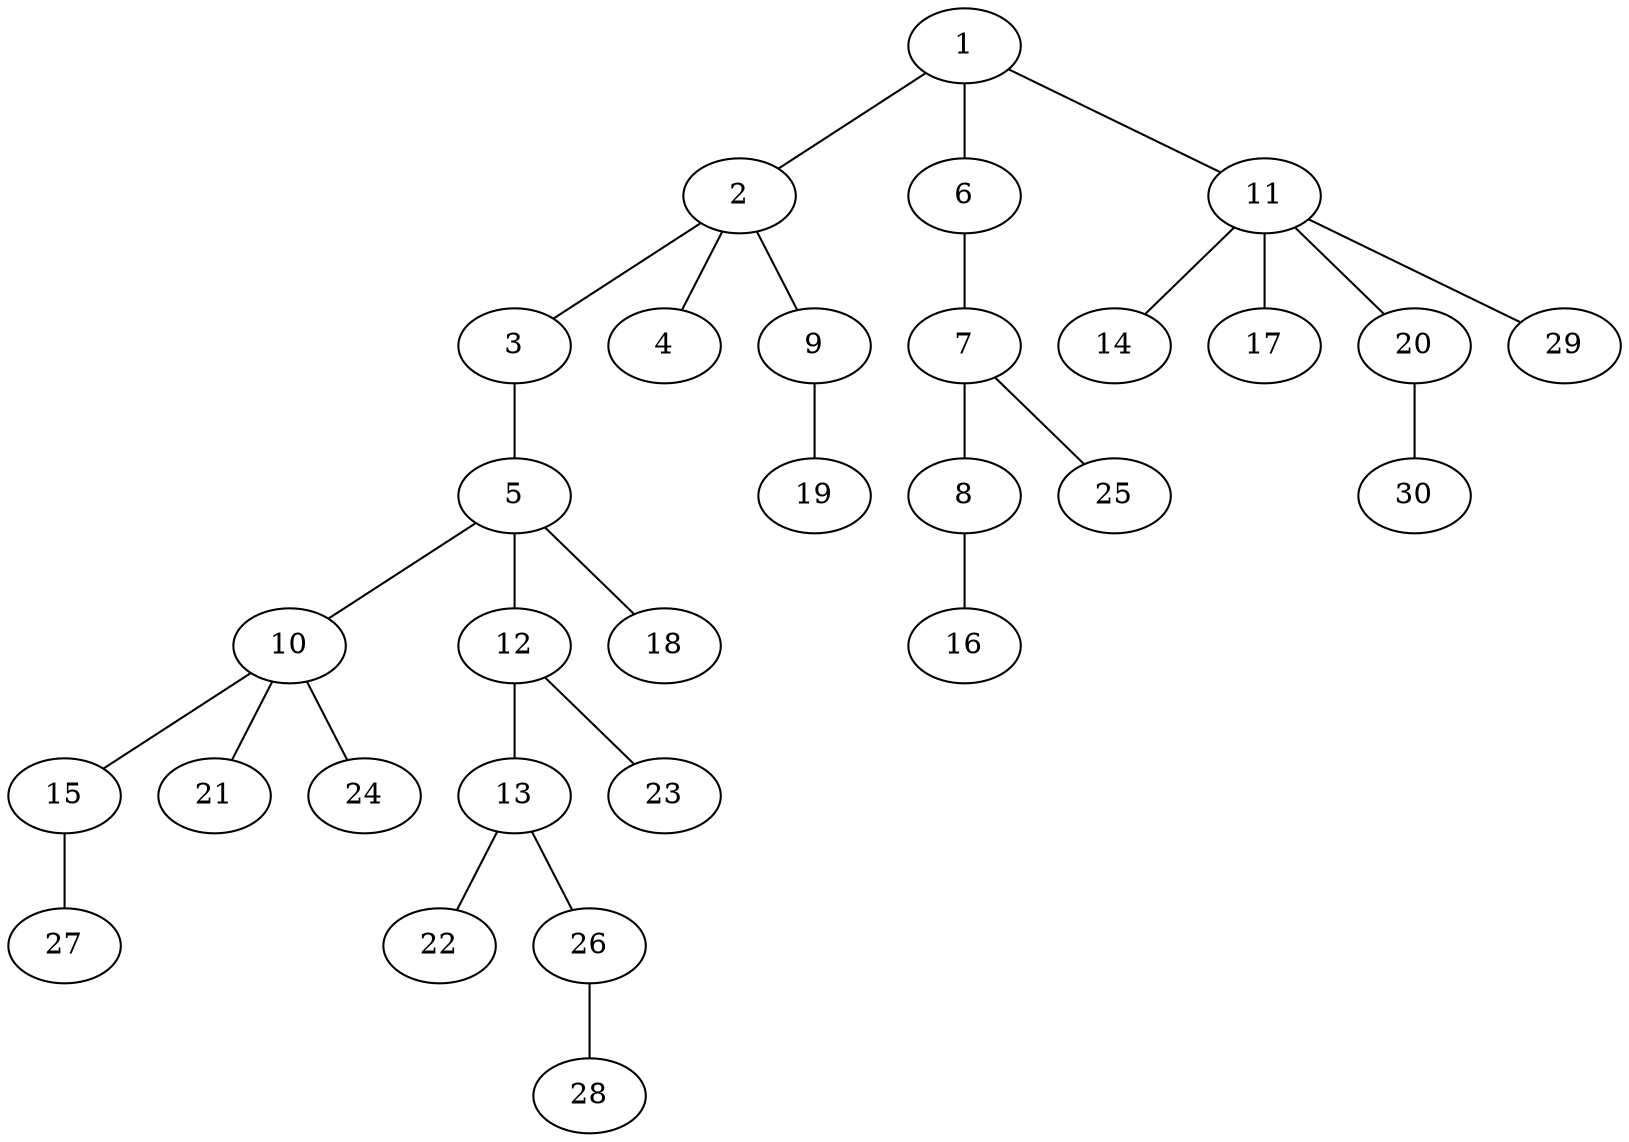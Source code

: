 graph graphname {1--2
1--6
1--11
2--3
2--4
2--9
3--5
5--10
5--12
5--18
6--7
7--8
7--25
8--16
9--19
10--15
10--21
10--24
11--14
11--17
11--20
11--29
12--13
12--23
13--22
13--26
15--27
20--30
26--28
}